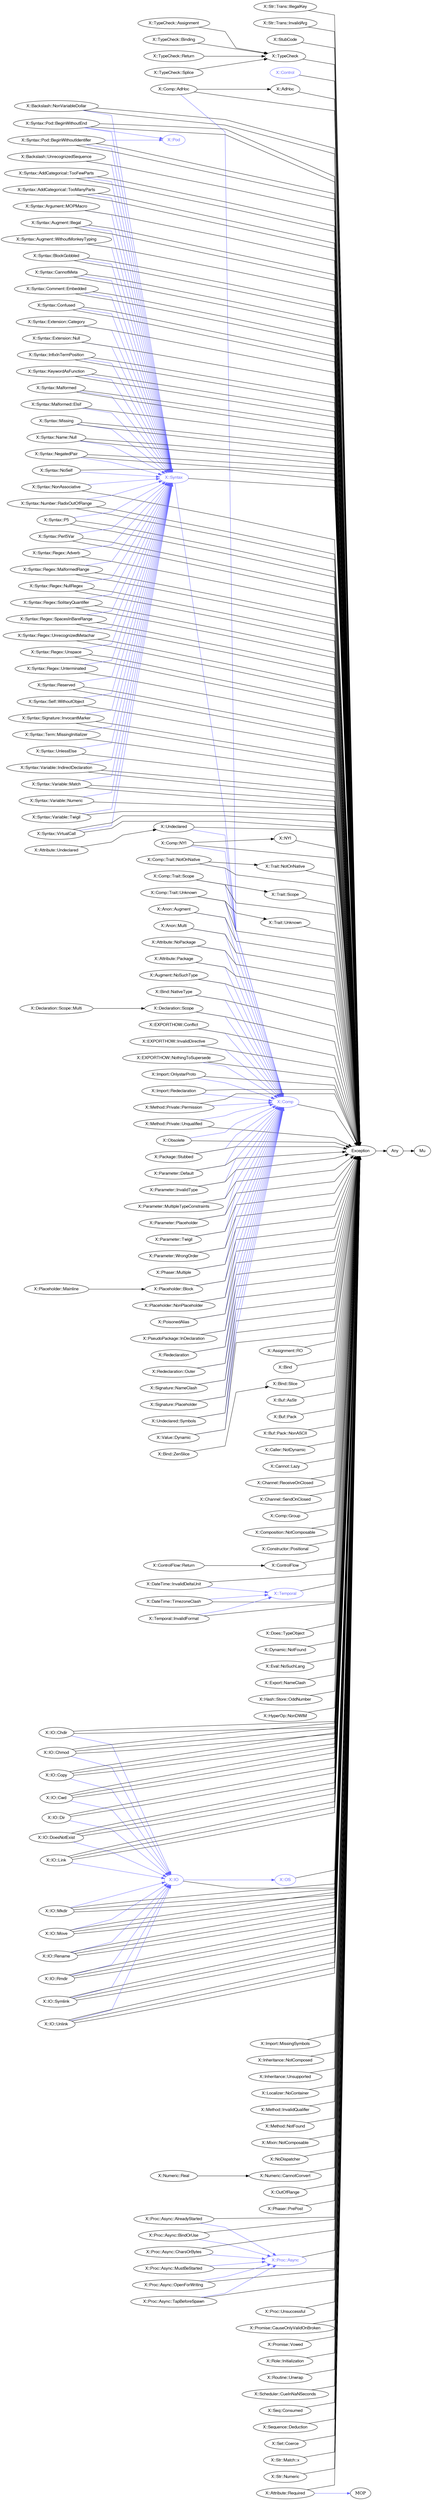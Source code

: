 digraph "perl6-type-graph" {
    rankdir=LR;
    splines=polyline;
    overlap=false; 
    // Types
    "X::Control" [color="#6666FF", fontcolor="#6666FF", href="/type/X::Control", fontname="FreeSans"];
    "X::AdHoc" [color="#000000", fontcolor="#000000", href="/type/X::AdHoc", fontname="FreeSans"];
    "X::Comp" [color="#6666FF", fontcolor="#6666FF", href="/type/X::Comp", fontname="FreeSans"];
    "X::Anon::Augment" [color="#000000", fontcolor="#000000", href="/type/X::Anon::Augment", fontname="FreeSans"];
    "X::Anon::Multi" [color="#000000", fontcolor="#000000", href="/type/X::Anon::Multi", fontname="FreeSans"];
    "X::Assignment::RO" [color="#000000", fontcolor="#000000", href="/type/X::Assignment::RO", fontname="FreeSans"];
    "X::Attribute::NoPackage" [color="#000000", fontcolor="#000000", href="/type/X::Attribute::NoPackage", fontname="FreeSans"];
    "X::Attribute::Package" [color="#000000", fontcolor="#000000", href="/type/X::Attribute::Package", fontname="FreeSans"];
    "X::Attribute::Required" [color="#000000", fontcolor="#000000", href="/type/X::Attribute::Required", fontname="FreeSans"];
    "X::Undeclared" [color="#000000", fontcolor="#000000", href="/type/X::Undeclared", fontname="FreeSans"];
    "X::Attribute::Undeclared" [color="#000000", fontcolor="#000000", href="/type/X::Attribute::Undeclared", fontname="FreeSans"];
    "X::Augment::NoSuchType" [color="#000000", fontcolor="#000000", href="/type/X::Augment::NoSuchType", fontname="FreeSans"];
    "X::Syntax" [color="#6666FF", fontcolor="#6666FF", href="/type/X::Syntax", fontname="FreeSans"];
    "X::Backslash::NonVariableDollar" [color="#000000", fontcolor="#000000", href="/type/X::Backslash::NonVariableDollar", fontname="FreeSans"];
    "X::Backslash::UnrecognizedSequence" [color="#000000", fontcolor="#000000", href="/type/X::Backslash::UnrecognizedSequence", fontname="FreeSans"];
    "X::Bind" [color="#000000", fontcolor="#000000", href="/type/X::Bind", fontname="FreeSans"];
    "X::Bind::NativeType" [color="#000000", fontcolor="#000000", href="/type/X::Bind::NativeType", fontname="FreeSans"];
    "X::Bind::Slice" [color="#000000", fontcolor="#000000", href="/type/X::Bind::Slice", fontname="FreeSans"];
    "X::Bind::ZenSlice" [color="#000000", fontcolor="#000000", href="/type/X::Bind::ZenSlice", fontname="FreeSans"];
    "X::Buf::AsStr" [color="#000000", fontcolor="#000000", href="/type/X::Buf::AsStr", fontname="FreeSans"];
    "X::Buf::Pack" [color="#000000", fontcolor="#000000", href="/type/X::Buf::Pack", fontname="FreeSans"];
    "X::Buf::Pack::NonASCII" [color="#000000", fontcolor="#000000", href="/type/X::Buf::Pack::NonASCII", fontname="FreeSans"];
    "X::Caller::NotDynamic" [color="#000000", fontcolor="#000000", href="/type/X::Caller::NotDynamic", fontname="FreeSans"];
    "X::Cannot::Lazy" [color="#000000", fontcolor="#000000", href="/type/X::Cannot::Lazy", fontname="FreeSans"];
    "X::Channel::ReceiveOnClosed" [color="#000000", fontcolor="#000000", href="/type/X::Channel::ReceiveOnClosed", fontname="FreeSans"];
    "X::Channel::SendOnClosed" [color="#000000", fontcolor="#000000", href="/type/X::Channel::SendOnClosed", fontname="FreeSans"];
    "X::Comp::AdHoc" [color="#000000", fontcolor="#000000", href="/type/X::Comp::AdHoc", fontname="FreeSans"];
    "X::Comp::Group" [color="#000000", fontcolor="#000000", href="/type/X::Comp::Group", fontname="FreeSans"];
    "X::NYI" [color="#000000", fontcolor="#000000", href="/type/X::NYI", fontname="FreeSans"];
    "X::Comp::NYI" [color="#000000", fontcolor="#000000", href="/type/X::Comp::NYI", fontname="FreeSans"];
    "X::Trait::NotOnNative" [color="#000000", fontcolor="#000000", href="/type/X::Trait::NotOnNative", fontname="FreeSans"];
    "X::Comp::Trait::NotOnNative" [color="#000000", fontcolor="#000000", href="/type/X::Comp::Trait::NotOnNative", fontname="FreeSans"];
    "X::Trait::Scope" [color="#000000", fontcolor="#000000", href="/type/X::Trait::Scope", fontname="FreeSans"];
    "X::Comp::Trait::Scope" [color="#000000", fontcolor="#000000", href="/type/X::Comp::Trait::Scope", fontname="FreeSans"];
    "X::Trait::Unknown" [color="#000000", fontcolor="#000000", href="/type/X::Trait::Unknown", fontname="FreeSans"];
    "X::Comp::Trait::Unknown" [color="#000000", fontcolor="#000000", href="/type/X::Comp::Trait::Unknown", fontname="FreeSans"];
    "X::Composition::NotComposable" [color="#000000", fontcolor="#000000", href="/type/X::Composition::NotComposable", fontname="FreeSans"];
    "X::Constructor::Positional" [color="#000000", fontcolor="#000000", href="/type/X::Constructor::Positional", fontname="FreeSans"];
    "X::ControlFlow" [color="#000000", fontcolor="#000000", href="/type/X::ControlFlow", fontname="FreeSans"];
    "X::ControlFlow::Return" [color="#000000", fontcolor="#000000", href="/type/X::ControlFlow::Return", fontname="FreeSans"];
    "X::Temporal" [color="#6666FF", fontcolor="#6666FF", href="/type/X::Temporal", fontname="FreeSans"];
    "X::DateTime::InvalidDeltaUnit" [color="#000000", fontcolor="#000000", href="/type/X::DateTime::InvalidDeltaUnit", fontname="FreeSans"];
    "X::DateTime::TimezoneClash" [color="#000000", fontcolor="#000000", href="/type/X::DateTime::TimezoneClash", fontname="FreeSans"];
    "X::Declaration::Scope" [color="#000000", fontcolor="#000000", href="/type/X::Declaration::Scope", fontname="FreeSans"];
    "X::Declaration::Scope::Multi" [color="#000000", fontcolor="#000000", href="/type/X::Declaration::Scope::Multi", fontname="FreeSans"];
    "X::Does::TypeObject" [color="#000000", fontcolor="#000000", href="/type/X::Does::TypeObject", fontname="FreeSans"];
    "X::Dynamic::NotFound" [color="#000000", fontcolor="#000000", href="/type/X::Dynamic::NotFound", fontname="FreeSans"];
    "X::EXPORTHOW::Conflict" [color="#000000", fontcolor="#000000", href="/type/X::EXPORTHOW::Conflict", fontname="FreeSans"];
    "X::EXPORTHOW::InvalidDirective" [color="#000000", fontcolor="#000000", href="/type/X::EXPORTHOW::InvalidDirective", fontname="FreeSans"];
    "X::EXPORTHOW::NothingToSupersede" [color="#000000", fontcolor="#000000", href="/type/X::EXPORTHOW::NothingToSupersede", fontname="FreeSans"];
    "X::Eval::NoSuchLang" [color="#000000", fontcolor="#000000", href="/type/X::Eval::NoSuchLang", fontname="FreeSans"];
    "X::Export::NameClash" [color="#000000", fontcolor="#000000", href="/type/X::Export::NameClash", fontname="FreeSans"];
    "X::Hash::Store::OddNumber" [color="#000000", fontcolor="#000000", href="/type/X::Hash::Store::OddNumber", fontname="FreeSans"];
    "X::HyperOp::NonDWIM" [color="#000000", fontcolor="#000000", href="/type/X::HyperOp::NonDWIM", fontname="FreeSans"];
    "X::OS" [color="#6666FF", fontcolor="#6666FF", href="/type/X::OS", fontname="FreeSans"];
    "X::IO" [color="#6666FF", fontcolor="#6666FF", href="/type/X::IO", fontname="FreeSans"];
    "X::IO::Chdir" [color="#000000", fontcolor="#000000", href="/type/X::IO::Chdir", fontname="FreeSans"];
    "X::IO::Chmod" [color="#000000", fontcolor="#000000", href="/type/X::IO::Chmod", fontname="FreeSans"];
    "X::IO::Copy" [color="#000000", fontcolor="#000000", href="/type/X::IO::Copy", fontname="FreeSans"];
    "X::IO::Cwd" [color="#000000", fontcolor="#000000", href="/type/X::IO::Cwd", fontname="FreeSans"];
    "X::IO::Dir" [color="#000000", fontcolor="#000000", href="/type/X::IO::Dir", fontname="FreeSans"];
    "X::IO::DoesNotExist" [color="#000000", fontcolor="#000000", href="/type/X::IO::DoesNotExist", fontname="FreeSans"];
    "X::IO::Link" [color="#000000", fontcolor="#000000", href="/type/X::IO::Link", fontname="FreeSans"];
    "X::IO::Mkdir" [color="#000000", fontcolor="#000000", href="/type/X::IO::Mkdir", fontname="FreeSans"];
    "X::IO::Move" [color="#000000", fontcolor="#000000", href="/type/X::IO::Move", fontname="FreeSans"];
    "X::IO::Rename" [color="#000000", fontcolor="#000000", href="/type/X::IO::Rename", fontname="FreeSans"];
    "X::IO::Rmdir" [color="#000000", fontcolor="#000000", href="/type/X::IO::Rmdir", fontname="FreeSans"];
    "X::IO::Symlink" [color="#000000", fontcolor="#000000", href="/type/X::IO::Symlink", fontname="FreeSans"];
    "X::IO::Unlink" [color="#000000", fontcolor="#000000", href="/type/X::IO::Unlink", fontname="FreeSans"];
    "X::Import::MissingSymbols" [color="#000000", fontcolor="#000000", href="/type/X::Import::MissingSymbols", fontname="FreeSans"];
    "X::Import::OnlystarProto" [color="#000000", fontcolor="#000000", href="/type/X::Import::OnlystarProto", fontname="FreeSans"];
    "X::Import::Redeclaration" [color="#000000", fontcolor="#000000", href="/type/X::Import::Redeclaration", fontname="FreeSans"];
    "X::Inheritance::NotComposed" [color="#000000", fontcolor="#000000", href="/type/X::Inheritance::NotComposed", fontname="FreeSans"];
    "X::Inheritance::Unsupported" [color="#000000", fontcolor="#000000", href="/type/X::Inheritance::Unsupported", fontname="FreeSans"];
    "X::Localizer::NoContainer" [color="#000000", fontcolor="#000000", href="/type/X::Localizer::NoContainer", fontname="FreeSans"];
    "X::Method::InvalidQualifier" [color="#000000", fontcolor="#000000", href="/type/X::Method::InvalidQualifier", fontname="FreeSans"];
    "X::Method::NotFound" [color="#000000", fontcolor="#000000", href="/type/X::Method::NotFound", fontname="FreeSans"];
    "X::Method::Private::Permission" [color="#000000", fontcolor="#000000", href="/type/X::Method::Private::Permission", fontname="FreeSans"];
    "X::Method::Private::Unqualified" [color="#000000", fontcolor="#000000", href="/type/X::Method::Private::Unqualified", fontname="FreeSans"];
    "X::Mixin::NotComposable" [color="#000000", fontcolor="#000000", href="/type/X::Mixin::NotComposable", fontname="FreeSans"];
    "X::NoDispatcher" [color="#000000", fontcolor="#000000", href="/type/X::NoDispatcher", fontname="FreeSans"];
    "X::Numeric::CannotConvert" [color="#000000", fontcolor="#000000", href="/type/X::Numeric::CannotConvert", fontname="FreeSans"];
    "X::Numeric::Real" [color="#000000", fontcolor="#000000", href="/type/X::Numeric::Real", fontname="FreeSans"];
    "X::Obsolete" [color="#000000", fontcolor="#000000", href="/type/X::Obsolete", fontname="FreeSans"];
    "X::OutOfRange" [color="#000000", fontcolor="#000000", href="/type/X::OutOfRange", fontname="FreeSans"];
    "X::Package::Stubbed" [color="#000000", fontcolor="#000000", href="/type/X::Package::Stubbed", fontname="FreeSans"];
    "X::Parameter::Default" [color="#000000", fontcolor="#000000", href="/type/X::Parameter::Default", fontname="FreeSans"];
    "X::Parameter::InvalidType" [color="#000000", fontcolor="#000000", href="/type/X::Parameter::InvalidType", fontname="FreeSans"];
    "X::Parameter::MultipleTypeConstraints" [color="#000000", fontcolor="#000000", href="/type/X::Parameter::MultipleTypeConstraints", fontname="FreeSans"];
    "X::Parameter::Placeholder" [color="#000000", fontcolor="#000000", href="/type/X::Parameter::Placeholder", fontname="FreeSans"];
    "X::Parameter::Twigil" [color="#000000", fontcolor="#000000", href="/type/X::Parameter::Twigil", fontname="FreeSans"];
    "X::Parameter::WrongOrder" [color="#000000", fontcolor="#000000", href="/type/X::Parameter::WrongOrder", fontname="FreeSans"];
    "X::Phaser::Multiple" [color="#000000", fontcolor="#000000", href="/type/X::Phaser::Multiple", fontname="FreeSans"];
    "X::Phaser::PrePost" [color="#000000", fontcolor="#000000", href="/type/X::Phaser::PrePost", fontname="FreeSans"];
    "X::Placeholder::Block" [color="#000000", fontcolor="#000000", href="/type/X::Placeholder::Block", fontname="FreeSans"];
    "X::Placeholder::Mainline" [color="#000000", fontcolor="#000000", href="/type/X::Placeholder::Mainline", fontname="FreeSans"];
    "X::Placeholder::NonPlaceholder" [color="#000000", fontcolor="#000000", href="/type/X::Placeholder::NonPlaceholder", fontname="FreeSans"];
    "X::Pod" [color="#6666FF", fontcolor="#6666FF", href="/type/X::Pod", fontname="FreeSans"];
    "X::PoisonedAlias" [color="#000000", fontcolor="#000000", href="/type/X::PoisonedAlias", fontname="FreeSans"];
    "X::Proc::Async" [color="#6666FF", fontcolor="#6666FF", href="/type/X::Proc::Async", fontname="FreeSans"];
    "X::Proc::Async::AlreadyStarted" [color="#000000", fontcolor="#000000", href="/type/X::Proc::Async::AlreadyStarted", fontname="FreeSans"];
    "X::Proc::Async::BindOrUse" [color="#000000", fontcolor="#000000", href="/type/X::Proc::Async::BindOrUse", fontname="FreeSans"];
    "X::Proc::Async::CharsOrBytes" [color="#000000", fontcolor="#000000", href="/type/X::Proc::Async::CharsOrBytes", fontname="FreeSans"];
    "X::Proc::Async::MustBeStarted" [color="#000000", fontcolor="#000000", href="/type/X::Proc::Async::MustBeStarted", fontname="FreeSans"];
    "X::Proc::Async::OpenForWriting" [color="#000000", fontcolor="#000000", href="/type/X::Proc::Async::OpenForWriting", fontname="FreeSans"];
    "X::Proc::Async::TapBeforeSpawn" [color="#000000", fontcolor="#000000", href="/type/X::Proc::Async::TapBeforeSpawn", fontname="FreeSans"];
    "X::Proc::Unsuccessful" [color="#000000", fontcolor="#000000", href="/type/X::Proc::Unsuccessful", fontname="FreeSans"];
    "X::Promise::CauseOnlyValidOnBroken" [color="#000000", fontcolor="#000000", href="/type/X::Promise::CauseOnlyValidOnBroken", fontname="FreeSans"];
    "X::Promise::Vowed" [color="#000000", fontcolor="#000000", href="/type/X::Promise::Vowed", fontname="FreeSans"];
    "X::PseudoPackage::InDeclaration" [color="#000000", fontcolor="#000000", href="/type/X::PseudoPackage::InDeclaration", fontname="FreeSans"];
    "X::Redeclaration" [color="#000000", fontcolor="#000000", href="/type/X::Redeclaration", fontname="FreeSans"];
    "X::Redeclaration::Outer" [color="#000000", fontcolor="#000000", href="/type/X::Redeclaration::Outer", fontname="FreeSans"];
    "X::Role::Initialization" [color="#000000", fontcolor="#000000", href="/type/X::Role::Initialization", fontname="FreeSans"];
    "X::Routine::Unwrap" [color="#000000", fontcolor="#000000", href="/type/X::Routine::Unwrap", fontname="FreeSans"];
    "X::Scheduler::CueInNaNSeconds" [color="#000000", fontcolor="#000000", href="/type/X::Scheduler::CueInNaNSeconds", fontname="FreeSans"];
    "X::Seq::Consumed" [color="#000000", fontcolor="#000000", href="/type/X::Seq::Consumed", fontname="FreeSans"];
    "X::Sequence::Deduction" [color="#000000", fontcolor="#000000", href="/type/X::Sequence::Deduction", fontname="FreeSans"];
    "X::Set::Coerce" [color="#000000", fontcolor="#000000", href="/type/X::Set::Coerce", fontname="FreeSans"];
    "X::Signature::NameClash" [color="#000000", fontcolor="#000000", href="/type/X::Signature::NameClash", fontname="FreeSans"];
    "X::Signature::Placeholder" [color="#000000", fontcolor="#000000", href="/type/X::Signature::Placeholder", fontname="FreeSans"];
    "X::Str::Match::x" [color="#000000", fontcolor="#000000", href="/type/X::Str::Match::x", fontname="FreeSans"];
    "X::Str::Numeric" [color="#000000", fontcolor="#000000", href="/type/X::Str::Numeric", fontname="FreeSans"];
    "X::Str::Trans::IllegalKey" [color="#000000", fontcolor="#000000", href="/type/X::Str::Trans::IllegalKey", fontname="FreeSans"];
    "X::Str::Trans::InvalidArg" [color="#000000", fontcolor="#000000", href="/type/X::Str::Trans::InvalidArg", fontname="FreeSans"];
    "X::StubCode" [color="#000000", fontcolor="#000000", href="/type/X::StubCode", fontname="FreeSans"];
    "X::Syntax::AddCategorical::TooFewParts" [color="#000000", fontcolor="#000000", href="/type/X::Syntax::AddCategorical::TooFewParts", fontname="FreeSans"];
    "X::Syntax::AddCategorical::TooManyParts" [color="#000000", fontcolor="#000000", href="/type/X::Syntax::AddCategorical::TooManyParts", fontname="FreeSans"];
    "X::Syntax::Argument::MOPMacro" [color="#000000", fontcolor="#000000", href="/type/X::Syntax::Argument::MOPMacro", fontname="FreeSans"];
    "X::Syntax::Augment::Illegal" [color="#000000", fontcolor="#000000", href="/type/X::Syntax::Augment::Illegal", fontname="FreeSans"];
    "X::Syntax::Augment::WithoutMonkeyTyping" [color="#000000", fontcolor="#000000", href="/type/X::Syntax::Augment::WithoutMonkeyTyping", fontname="FreeSans"];
    "X::Syntax::BlockGobbled" [color="#000000", fontcolor="#000000", href="/type/X::Syntax::BlockGobbled", fontname="FreeSans"];
    "X::Syntax::CannotMeta" [color="#000000", fontcolor="#000000", href="/type/X::Syntax::CannotMeta", fontname="FreeSans"];
    "X::Syntax::Comment::Embedded" [color="#000000", fontcolor="#000000", href="/type/X::Syntax::Comment::Embedded", fontname="FreeSans"];
    "X::Syntax::Confused" [color="#000000", fontcolor="#000000", href="/type/X::Syntax::Confused", fontname="FreeSans"];
    "X::Syntax::Extension::Category" [color="#000000", fontcolor="#000000", href="/type/X::Syntax::Extension::Category", fontname="FreeSans"];
    "X::Syntax::Extension::Null" [color="#000000", fontcolor="#000000", href="/type/X::Syntax::Extension::Null", fontname="FreeSans"];
    "X::Syntax::InfixInTermPosition" [color="#000000", fontcolor="#000000", href="/type/X::Syntax::InfixInTermPosition", fontname="FreeSans"];
    "X::Syntax::KeywordAsFunction" [color="#000000", fontcolor="#000000", href="/type/X::Syntax::KeywordAsFunction", fontname="FreeSans"];
    "X::Syntax::Malformed" [color="#000000", fontcolor="#000000", href="/type/X::Syntax::Malformed", fontname="FreeSans"];
    "X::Syntax::Malformed::Elsif" [color="#000000", fontcolor="#000000", href="/type/X::Syntax::Malformed::Elsif", fontname="FreeSans"];
    "X::Syntax::Missing" [color="#000000", fontcolor="#000000", href="/type/X::Syntax::Missing", fontname="FreeSans"];
    "X::Syntax::Name::Null" [color="#000000", fontcolor="#000000", href="/type/X::Syntax::Name::Null", fontname="FreeSans"];
    "X::Syntax::NegatedPair" [color="#000000", fontcolor="#000000", href="/type/X::Syntax::NegatedPair", fontname="FreeSans"];
    "X::Syntax::NoSelf" [color="#000000", fontcolor="#000000", href="/type/X::Syntax::NoSelf", fontname="FreeSans"];
    "X::Syntax::NonAssociative" [color="#000000", fontcolor="#000000", href="/type/X::Syntax::NonAssociative", fontname="FreeSans"];
    "X::Syntax::Number::RadixOutOfRange" [color="#000000", fontcolor="#000000", href="/type/X::Syntax::Number::RadixOutOfRange", fontname="FreeSans"];
    "X::Syntax::P5" [color="#000000", fontcolor="#000000", href="/type/X::Syntax::P5", fontname="FreeSans"];
    "X::Syntax::Perl5Var" [color="#000000", fontcolor="#000000", href="/type/X::Syntax::Perl5Var", fontname="FreeSans"];
    "X::Syntax::Pod::BeginWithoutEnd" [color="#000000", fontcolor="#000000", href="/type/X::Syntax::Pod::BeginWithoutEnd", fontname="FreeSans"];
    "X::Syntax::Pod::BeginWithoutIdentifier" [color="#000000", fontcolor="#000000", href="/type/X::Syntax::Pod::BeginWithoutIdentifier", fontname="FreeSans"];
    "X::Syntax::Regex::Adverb" [color="#000000", fontcolor="#000000", href="/type/X::Syntax::Regex::Adverb", fontname="FreeSans"];
    "X::Syntax::Regex::MalformedRange" [color="#000000", fontcolor="#000000", href="/type/X::Syntax::Regex::MalformedRange", fontname="FreeSans"];
    "X::Syntax::Regex::NullRegex" [color="#000000", fontcolor="#000000", href="/type/X::Syntax::Regex::NullRegex", fontname="FreeSans"];
    "X::Syntax::Regex::SolitaryQuantifier" [color="#000000", fontcolor="#000000", href="/type/X::Syntax::Regex::SolitaryQuantifier", fontname="FreeSans"];
    "X::Syntax::Regex::SpacesInBareRange" [color="#000000", fontcolor="#000000", href="/type/X::Syntax::Regex::SpacesInBareRange", fontname="FreeSans"];
    "X::Syntax::Regex::UnrecognizedMetachar" [color="#000000", fontcolor="#000000", href="/type/X::Syntax::Regex::UnrecognizedMetachar", fontname="FreeSans"];
    "X::Syntax::Regex::Unspace" [color="#000000", fontcolor="#000000", href="/type/X::Syntax::Regex::Unspace", fontname="FreeSans"];
    "X::Syntax::Regex::Unterminated" [color="#000000", fontcolor="#000000", href="/type/X::Syntax::Regex::Unterminated", fontname="FreeSans"];
    "X::Syntax::Reserved" [color="#000000", fontcolor="#000000", href="/type/X::Syntax::Reserved", fontname="FreeSans"];
    "X::Syntax::Self::WithoutObject" [color="#000000", fontcolor="#000000", href="/type/X::Syntax::Self::WithoutObject", fontname="FreeSans"];
    "X::Syntax::Signature::InvocantMarker" [color="#000000", fontcolor="#000000", href="/type/X::Syntax::Signature::InvocantMarker", fontname="FreeSans"];
    "X::Syntax::Term::MissingInitializer" [color="#000000", fontcolor="#000000", href="/type/X::Syntax::Term::MissingInitializer", fontname="FreeSans"];
    "X::Syntax::UnlessElse" [color="#000000", fontcolor="#000000", href="/type/X::Syntax::UnlessElse", fontname="FreeSans"];
    "X::Syntax::Variable::IndirectDeclaration" [color="#000000", fontcolor="#000000", href="/type/X::Syntax::Variable::IndirectDeclaration", fontname="FreeSans"];
    "X::Syntax::Variable::Match" [color="#000000", fontcolor="#000000", href="/type/X::Syntax::Variable::Match", fontname="FreeSans"];
    "X::Syntax::Variable::Numeric" [color="#000000", fontcolor="#000000", href="/type/X::Syntax::Variable::Numeric", fontname="FreeSans"];
    "X::Syntax::Variable::Twigil" [color="#000000", fontcolor="#000000", href="/type/X::Syntax::Variable::Twigil", fontname="FreeSans"];
    "X::Syntax::VirtualCall" [color="#000000", fontcolor="#000000", href="/type/X::Syntax::VirtualCall", fontname="FreeSans"];
    "X::Temporal::InvalidFormat" [color="#000000", fontcolor="#000000", href="/type/X::Temporal::InvalidFormat", fontname="FreeSans"];
    "X::TypeCheck" [color="#000000", fontcolor="#000000", href="/type/X::TypeCheck", fontname="FreeSans"];
    "X::TypeCheck::Assignment" [color="#000000", fontcolor="#000000", href="/type/X::TypeCheck::Assignment", fontname="FreeSans"];
    "X::TypeCheck::Binding" [color="#000000", fontcolor="#000000", href="/type/X::TypeCheck::Binding", fontname="FreeSans"];
    "X::TypeCheck::Return" [color="#000000", fontcolor="#000000", href="/type/X::TypeCheck::Return", fontname="FreeSans"];
    "X::TypeCheck::Splice" [color="#000000", fontcolor="#000000", href="/type/X::TypeCheck::Splice", fontname="FreeSans"];
    "X::Undeclared::Symbols" [color="#000000", fontcolor="#000000", href="/type/X::Undeclared::Symbols", fontname="FreeSans"];
    "X::Value::Dynamic" [color="#000000", fontcolor="#000000", href="/type/X::Value::Dynamic", fontname="FreeSans"];
    "Exception" [color="#000000", fontcolor="#000000", href="/type/Exception", fontname="FreeSans"];
    "Any" [color="#000000", fontcolor="#000000", href="/type/Any", fontname="FreeSans"];
    "Mu" [color="#000000", fontcolor="#000000", href="/type/Mu", fontname="FreeSans"];

    // Superclasses
    "X::Control" -> "Exception" [color="#000000"];
    "X::AdHoc" -> "Exception" [color="#000000"];
    "X::Comp" -> "Exception" [color="#000000"];
    "X::Anon::Augment" -> "Exception" [color="#000000"];
    "X::Anon::Multi" -> "Exception" [color="#000000"];
    "X::Assignment::RO" -> "Exception" [color="#000000"];
    "X::Attribute::NoPackage" -> "Exception" [color="#000000"];
    "X::Attribute::Package" -> "Exception" [color="#000000"];
    "X::Attribute::Required" -> "Exception" [color="#000000"];
    "X::Undeclared" -> "Exception" [color="#000000"];
    "X::Attribute::Undeclared" -> "X::Undeclared" [color="#000000"];
    "X::Augment::NoSuchType" -> "Exception" [color="#000000"];
    "X::Syntax" -> "Exception" [color="#000000"];
    "X::Backslash::NonVariableDollar" -> "Exception" [color="#000000"];
    "X::Backslash::NonVariableDollar" -> "Exception" [color="#000000"];
    "X::Backslash::UnrecognizedSequence" -> "Exception" [color="#000000"];
    "X::Bind" -> "Exception" [color="#000000"];
    "X::Bind::NativeType" -> "Exception" [color="#000000"];
    "X::Bind::Slice" -> "Exception" [color="#000000"];
    "X::Bind::ZenSlice" -> "X::Bind::Slice" [color="#000000"];
    "X::Buf::AsStr" -> "Exception" [color="#000000"];
    "X::Buf::Pack" -> "Exception" [color="#000000"];
    "X::Buf::Pack::NonASCII" -> "Exception" [color="#000000"];
    "X::Caller::NotDynamic" -> "Exception" [color="#000000"];
    "X::Cannot::Lazy" -> "Exception" [color="#000000"];
    "X::Channel::ReceiveOnClosed" -> "Exception" [color="#000000"];
    "X::Channel::SendOnClosed" -> "Exception" [color="#000000"];
    "X::Comp::AdHoc" -> "X::AdHoc" [color="#000000"];
    "X::Comp::AdHoc" -> "Exception" [color="#000000"];
    "X::Comp::Group" -> "Exception" [color="#000000"];
    "X::NYI" -> "Exception" [color="#000000"];
    "X::Comp::NYI" -> "X::NYI" [color="#000000"];
    "X::Comp::NYI" -> "Exception" [color="#000000"];
    "X::Trait::NotOnNative" -> "Exception" [color="#000000"];
    "X::Comp::Trait::NotOnNative" -> "X::Trait::NotOnNative" [color="#000000"];
    "X::Comp::Trait::NotOnNative" -> "Exception" [color="#000000"];
    "X::Trait::Scope" -> "Exception" [color="#000000"];
    "X::Comp::Trait::Scope" -> "X::Trait::Scope" [color="#000000"];
    "X::Comp::Trait::Scope" -> "Exception" [color="#000000"];
    "X::Trait::Unknown" -> "Exception" [color="#000000"];
    "X::Comp::Trait::Unknown" -> "X::Trait::Unknown" [color="#000000"];
    "X::Comp::Trait::Unknown" -> "Exception" [color="#000000"];
    "X::Composition::NotComposable" -> "Exception" [color="#000000"];
    "X::Constructor::Positional" -> "Exception" [color="#000000"];
    "X::ControlFlow" -> "Exception" [color="#000000"];
    "X::ControlFlow::Return" -> "X::ControlFlow" [color="#000000"];
    "X::Temporal" -> "Exception" [color="#000000"];
    "X::DateTime::InvalidDeltaUnit" -> "Exception" [color="#000000"];
    "X::DateTime::TimezoneClash" -> "Exception" [color="#000000"];
    "X::Declaration::Scope" -> "Exception" [color="#000000"];
    "X::Declaration::Scope::Multi" -> "X::Declaration::Scope" [color="#000000"];
    "X::Does::TypeObject" -> "Exception" [color="#000000"];
    "X::Dynamic::NotFound" -> "Exception" [color="#000000"];
    "X::EXPORTHOW::Conflict" -> "Exception" [color="#000000"];
    "X::EXPORTHOW::InvalidDirective" -> "Exception" [color="#000000"];
    "X::EXPORTHOW::NothingToSupersede" -> "Exception" [color="#000000"];
    "X::Eval::NoSuchLang" -> "Exception" [color="#000000"];
    "X::Export::NameClash" -> "Exception" [color="#000000"];
    "X::Hash::Store::OddNumber" -> "Exception" [color="#000000"];
    "X::HyperOp::NonDWIM" -> "Exception" [color="#000000"];
    "X::OS" -> "Exception" [color="#000000"];
    "X::IO" -> "Exception" [color="#000000"];
    "X::IO::Chdir" -> "Exception" [color="#000000"];
    "X::IO::Chdir" -> "Exception" [color="#000000"];
    "X::IO::Chmod" -> "Exception" [color="#000000"];
    "X::IO::Chmod" -> "Exception" [color="#000000"];
    "X::IO::Chmod" -> "Exception" [color="#000000"];
    "X::IO::Copy" -> "Exception" [color="#000000"];
    "X::IO::Copy" -> "Exception" [color="#000000"];
    "X::IO::Copy" -> "Exception" [color="#000000"];
    "X::IO::Cwd" -> "Exception" [color="#000000"];
    "X::IO::Cwd" -> "Exception" [color="#000000"];
    "X::IO::Cwd" -> "Exception" [color="#000000"];
    "X::IO::Dir" -> "Exception" [color="#000000"];
    "X::IO::Dir" -> "Exception" [color="#000000"];
    "X::IO::DoesNotExist" -> "Exception" [color="#000000"];
    "X::IO::DoesNotExist" -> "Exception" [color="#000000"];
    "X::IO::DoesNotExist" -> "Exception" [color="#000000"];
    "X::IO::Link" -> "Exception" [color="#000000"];
    "X::IO::Link" -> "Exception" [color="#000000"];
    "X::IO::Link" -> "Exception" [color="#000000"];
    "X::IO::Mkdir" -> "Exception" [color="#000000"];
    "X::IO::Mkdir" -> "Exception" [color="#000000"];
    "X::IO::Mkdir" -> "Exception" [color="#000000"];
    "X::IO::Move" -> "Exception" [color="#000000"];
    "X::IO::Move" -> "Exception" [color="#000000"];
    "X::IO::Move" -> "Exception" [color="#000000"];
    "X::IO::Rename" -> "Exception" [color="#000000"];
    "X::IO::Rename" -> "Exception" [color="#000000"];
    "X::IO::Rename" -> "Exception" [color="#000000"];
    "X::IO::Rmdir" -> "Exception" [color="#000000"];
    "X::IO::Rmdir" -> "Exception" [color="#000000"];
    "X::IO::Rmdir" -> "Exception" [color="#000000"];
    "X::IO::Symlink" -> "Exception" [color="#000000"];
    "X::IO::Symlink" -> "Exception" [color="#000000"];
    "X::IO::Symlink" -> "Exception" [color="#000000"];
    "X::IO::Unlink" -> "Exception" [color="#000000"];
    "X::IO::Unlink" -> "Exception" [color="#000000"];
    "X::IO::Unlink" -> "Exception" [color="#000000"];
    "X::Import::MissingSymbols" -> "Exception" [color="#000000"];
    "X::Import::OnlystarProto" -> "Exception" [color="#000000"];
    "X::Import::Redeclaration" -> "Exception" [color="#000000"];
    "X::Inheritance::NotComposed" -> "Exception" [color="#000000"];
    "X::Inheritance::Unsupported" -> "Exception" [color="#000000"];
    "X::Localizer::NoContainer" -> "Exception" [color="#000000"];
    "X::Method::InvalidQualifier" -> "Exception" [color="#000000"];
    "X::Method::NotFound" -> "Exception" [color="#000000"];
    "X::Method::Private::Permission" -> "Exception" [color="#000000"];
    "X::Method::Private::Unqualified" -> "Exception" [color="#000000"];
    "X::Mixin::NotComposable" -> "Exception" [color="#000000"];
    "X::NoDispatcher" -> "Exception" [color="#000000"];
    "X::Numeric::CannotConvert" -> "Exception" [color="#000000"];
    "X::Numeric::Real" -> "X::Numeric::CannotConvert" [color="#000000"];
    "X::Obsolete" -> "Exception" [color="#000000"];
    "X::OutOfRange" -> "Exception" [color="#000000"];
    "X::Package::Stubbed" -> "Exception" [color="#000000"];
    "X::Parameter::Default" -> "Exception" [color="#000000"];
    "X::Parameter::InvalidType" -> "Exception" [color="#000000"];
    "X::Parameter::MultipleTypeConstraints" -> "Exception" [color="#000000"];
    "X::Parameter::Placeholder" -> "Exception" [color="#000000"];
    "X::Parameter::Twigil" -> "Exception" [color="#000000"];
    "X::Parameter::WrongOrder" -> "Exception" [color="#000000"];
    "X::Phaser::Multiple" -> "Exception" [color="#000000"];
    "X::Phaser::PrePost" -> "Exception" [color="#000000"];
    "X::Placeholder::Block" -> "Exception" [color="#000000"];
    "X::Placeholder::Mainline" -> "X::Placeholder::Block" [color="#000000"];
    "X::Placeholder::NonPlaceholder" -> "Exception" [color="#000000"];
    "X::PoisonedAlias" -> "Exception" [color="#000000"];
    "X::Proc::Async" -> "Exception" [color="#000000"];
    "X::Proc::Async::AlreadyStarted" -> "Exception" [color="#000000"];
    "X::Proc::Async::BindOrUse" -> "Exception" [color="#000000"];
    "X::Proc::Async::CharsOrBytes" -> "Exception" [color="#000000"];
    "X::Proc::Async::MustBeStarted" -> "Exception" [color="#000000"];
    "X::Proc::Async::OpenForWriting" -> "Exception" [color="#000000"];
    "X::Proc::Async::TapBeforeSpawn" -> "Exception" [color="#000000"];
    "X::Proc::Unsuccessful" -> "Exception" [color="#000000"];
    "X::Promise::CauseOnlyValidOnBroken" -> "Exception" [color="#000000"];
    "X::Promise::Vowed" -> "Exception" [color="#000000"];
    "X::PseudoPackage::InDeclaration" -> "Exception" [color="#000000"];
    "X::Redeclaration" -> "Exception" [color="#000000"];
    "X::Redeclaration::Outer" -> "Exception" [color="#000000"];
    "X::Role::Initialization" -> "Exception" [color="#000000"];
    "X::Routine::Unwrap" -> "Exception" [color="#000000"];
    "X::Scheduler::CueInNaNSeconds" -> "Exception" [color="#000000"];
    "X::Seq::Consumed" -> "Exception" [color="#000000"];
    "X::Sequence::Deduction" -> "Exception" [color="#000000"];
    "X::Set::Coerce" -> "Exception" [color="#000000"];
    "X::Signature::NameClash" -> "Exception" [color="#000000"];
    "X::Signature::Placeholder" -> "Exception" [color="#000000"];
    "X::Str::Match::x" -> "Exception" [color="#000000"];
    "X::Str::Numeric" -> "Exception" [color="#000000"];
    "X::Str::Trans::IllegalKey" -> "Exception" [color="#000000"];
    "X::Str::Trans::InvalidArg" -> "Exception" [color="#000000"];
    "X::StubCode" -> "Exception" [color="#000000"];
    "X::Syntax::AddCategorical::TooFewParts" -> "Exception" [color="#000000"];
    "X::Syntax::AddCategorical::TooFewParts" -> "Exception" [color="#000000"];
    "X::Syntax::AddCategorical::TooManyParts" -> "Exception" [color="#000000"];
    "X::Syntax::AddCategorical::TooManyParts" -> "Exception" [color="#000000"];
    "X::Syntax::Argument::MOPMacro" -> "Exception" [color="#000000"];
    "X::Syntax::Augment::Illegal" -> "Exception" [color="#000000"];
    "X::Syntax::Augment::Illegal" -> "Exception" [color="#000000"];
    "X::Syntax::Augment::WithoutMonkeyTyping" -> "Exception" [color="#000000"];
    "X::Syntax::BlockGobbled" -> "Exception" [color="#000000"];
    "X::Syntax::BlockGobbled" -> "Exception" [color="#000000"];
    "X::Syntax::CannotMeta" -> "Exception" [color="#000000"];
    "X::Syntax::CannotMeta" -> "Exception" [color="#000000"];
    "X::Syntax::Comment::Embedded" -> "Exception" [color="#000000"];
    "X::Syntax::Comment::Embedded" -> "Exception" [color="#000000"];
    "X::Syntax::Confused" -> "Exception" [color="#000000"];
    "X::Syntax::Confused" -> "Exception" [color="#000000"];
    "X::Syntax::Extension::Category" -> "Exception" [color="#000000"];
    "X::Syntax::Extension::Null" -> "Exception" [color="#000000"];
    "X::Syntax::InfixInTermPosition" -> "Exception" [color="#000000"];
    "X::Syntax::InfixInTermPosition" -> "Exception" [color="#000000"];
    "X::Syntax::KeywordAsFunction" -> "Exception" [color="#000000"];
    "X::Syntax::KeywordAsFunction" -> "Exception" [color="#000000"];
    "X::Syntax::Malformed" -> "Exception" [color="#000000"];
    "X::Syntax::Malformed" -> "Exception" [color="#000000"];
    "X::Syntax::Malformed::Elsif" -> "Exception" [color="#000000"];
    "X::Syntax::Missing" -> "Exception" [color="#000000"];
    "X::Syntax::Missing" -> "Exception" [color="#000000"];
    "X::Syntax::Name::Null" -> "Exception" [color="#000000"];
    "X::Syntax::Name::Null" -> "Exception" [color="#000000"];
    "X::Syntax::NegatedPair" -> "Exception" [color="#000000"];
    "X::Syntax::NegatedPair" -> "Exception" [color="#000000"];
    "X::Syntax::NoSelf" -> "Exception" [color="#000000"];
    "X::Syntax::NonAssociative" -> "Exception" [color="#000000"];
    "X::Syntax::Number::RadixOutOfRange" -> "Exception" [color="#000000"];
    "X::Syntax::Number::RadixOutOfRange" -> "Exception" [color="#000000"];
    "X::Syntax::P5" -> "Exception" [color="#000000"];
    "X::Syntax::P5" -> "Exception" [color="#000000"];
    "X::Syntax::Perl5Var" -> "Exception" [color="#000000"];
    "X::Syntax::Perl5Var" -> "Exception" [color="#000000"];
    "X::Syntax::Pod::BeginWithoutEnd" -> "Exception" [color="#000000"];
    "X::Syntax::Pod::BeginWithoutEnd" -> "Exception" [color="#000000"];
    "X::Syntax::Pod::BeginWithoutIdentifier" -> "Exception" [color="#000000"];
    "X::Syntax::Pod::BeginWithoutIdentifier" -> "Exception" [color="#000000"];
    "X::Syntax::Regex::Adverb" -> "Exception" [color="#000000"];
    "X::Syntax::Regex::MalformedRange" -> "Exception" [color="#000000"];
    "X::Syntax::Regex::MalformedRange" -> "Exception" [color="#000000"];
    "X::Syntax::Regex::NullRegex" -> "Exception" [color="#000000"];
    "X::Syntax::Regex::NullRegex" -> "Exception" [color="#000000"];
    "X::Syntax::Regex::SolitaryQuantifier" -> "Exception" [color="#000000"];
    "X::Syntax::Regex::SolitaryQuantifier" -> "Exception" [color="#000000"];
    "X::Syntax::Regex::SpacesInBareRange" -> "Exception" [color="#000000"];
    "X::Syntax::Regex::SpacesInBareRange" -> "Exception" [color="#000000"];
    "X::Syntax::Regex::UnrecognizedMetachar" -> "Exception" [color="#000000"];
    "X::Syntax::Regex::UnrecognizedMetachar" -> "Exception" [color="#000000"];
    "X::Syntax::Regex::Unspace" -> "Exception" [color="#000000"];
    "X::Syntax::Regex::Unspace" -> "Exception" [color="#000000"];
    "X::Syntax::Regex::Unterminated" -> "Exception" [color="#000000"];
    "X::Syntax::Reserved" -> "Exception" [color="#000000"];
    "X::Syntax::Reserved" -> "Exception" [color="#000000"];
    "X::Syntax::Self::WithoutObject" -> "Exception" [color="#000000"];
    "X::Syntax::Signature::InvocantMarker" -> "Exception" [color="#000000"];
    "X::Syntax::Signature::InvocantMarker" -> "Exception" [color="#000000"];
    "X::Syntax::Term::MissingInitializer" -> "Exception" [color="#000000"];
    "X::Syntax::UnlessElse" -> "Exception" [color="#000000"];
    "X::Syntax::Variable::IndirectDeclaration" -> "Exception" [color="#000000"];
    "X::Syntax::Variable::IndirectDeclaration" -> "Exception" [color="#000000"];
    "X::Syntax::Variable::Match" -> "Exception" [color="#000000"];
    "X::Syntax::Variable::Match" -> "Exception" [color="#000000"];
    "X::Syntax::Variable::Numeric" -> "Exception" [color="#000000"];
    "X::Syntax::Variable::Twigil" -> "Exception" [color="#000000"];
    "X::Syntax::VirtualCall" -> "Exception" [color="#000000"];
    "X::Syntax::VirtualCall" -> "Exception" [color="#000000"];
    "X::Temporal::InvalidFormat" -> "Exception" [color="#000000"];
    "X::TypeCheck" -> "Exception" [color="#000000"];
    "X::TypeCheck::Assignment" -> "X::TypeCheck" [color="#000000"];
    "X::TypeCheck::Binding" -> "X::TypeCheck" [color="#000000"];
    "X::TypeCheck::Return" -> "X::TypeCheck" [color="#000000"];
    "X::TypeCheck::Splice" -> "X::TypeCheck" [color="#000000"];
    "X::Undeclared::Symbols" -> "Exception" [color="#000000"];
    "X::Value::Dynamic" -> "Exception" [color="#000000"];
    "Exception" -> "Any" [color="#000000"];
    "Any" -> "Mu" [color="#000000"];

    // Roles
    "X::Anon::Augment" -> "X::Comp" [color="#6666FF"];
    "X::Anon::Multi" -> "X::Comp" [color="#6666FF"];
    "X::Attribute::NoPackage" -> "X::Comp" [color="#6666FF"];
    "X::Attribute::Package" -> "X::Comp" [color="#6666FF"];
    "X::Attribute::Required" -> "MOP" [color="#6666FF"];
    "X::Undeclared" -> "X::Comp" [color="#6666FF"];
    "X::Augment::NoSuchType" -> "X::Comp" [color="#6666FF"];
    "X::Syntax" -> "X::Comp" [color="#6666FF"];
    "X::Backslash::NonVariableDollar" -> "X::Syntax" [color="#6666FF"];
    "X::Backslash::UnrecognizedSequence" -> "X::Syntax" [color="#6666FF"];
    "X::Bind::NativeType" -> "X::Comp" [color="#6666FF"];
    "X::Comp::AdHoc" -> "X::Comp" [color="#6666FF"];
    "X::Comp::NYI" -> "X::Comp" [color="#6666FF"];
    "X::Comp::Trait::NotOnNative" -> "X::Comp" [color="#6666FF"];
    "X::Comp::Trait::Scope" -> "X::Comp" [color="#6666FF"];
    "X::Comp::Trait::Unknown" -> "X::Comp" [color="#6666FF"];
    "X::DateTime::InvalidDeltaUnit" -> "X::Temporal" [color="#6666FF"];
    "X::DateTime::TimezoneClash" -> "X::Temporal" [color="#6666FF"];
    "X::Declaration::Scope" -> "X::Comp" [color="#6666FF"];
    "X::EXPORTHOW::Conflict" -> "X::Comp" [color="#6666FF"];
    "X::EXPORTHOW::InvalidDirective" -> "X::Comp" [color="#6666FF"];
    "X::EXPORTHOW::NothingToSupersede" -> "X::Comp" [color="#6666FF"];
    "X::IO" -> "X::OS" [color="#6666FF"];
    "X::IO::Chdir" -> "X::IO" [color="#6666FF"];
    "X::IO::Chmod" -> "X::IO" [color="#6666FF"];
    "X::IO::Copy" -> "X::IO" [color="#6666FF"];
    "X::IO::Cwd" -> "X::IO" [color="#6666FF"];
    "X::IO::Dir" -> "X::IO" [color="#6666FF"];
    "X::IO::DoesNotExist" -> "X::IO" [color="#6666FF"];
    "X::IO::Link" -> "X::IO" [color="#6666FF"];
    "X::IO::Mkdir" -> "X::IO" [color="#6666FF"];
    "X::IO::Move" -> "X::IO" [color="#6666FF"];
    "X::IO::Rename" -> "X::IO" [color="#6666FF"];
    "X::IO::Rmdir" -> "X::IO" [color="#6666FF"];
    "X::IO::Symlink" -> "X::IO" [color="#6666FF"];
    "X::IO::Unlink" -> "X::IO" [color="#6666FF"];
    "X::Import::OnlystarProto" -> "X::Comp" [color="#6666FF"];
    "X::Import::Redeclaration" -> "X::Comp" [color="#6666FF"];
    "X::Method::Private::Permission" -> "X::Comp" [color="#6666FF"];
    "X::Method::Private::Unqualified" -> "X::Comp" [color="#6666FF"];
    "X::Obsolete" -> "X::Comp" [color="#6666FF"];
    "X::Package::Stubbed" -> "X::Comp" [color="#6666FF"];
    "X::Parameter::Default" -> "X::Comp" [color="#6666FF"];
    "X::Parameter::InvalidType" -> "X::Comp" [color="#6666FF"];
    "X::Parameter::MultipleTypeConstraints" -> "X::Comp" [color="#6666FF"];
    "X::Parameter::Placeholder" -> "X::Comp" [color="#6666FF"];
    "X::Parameter::Twigil" -> "X::Comp" [color="#6666FF"];
    "X::Parameter::WrongOrder" -> "X::Comp" [color="#6666FF"];
    "X::Phaser::Multiple" -> "X::Comp" [color="#6666FF"];
    "X::Placeholder::Block" -> "X::Comp" [color="#6666FF"];
    "X::Placeholder::NonPlaceholder" -> "X::Comp" [color="#6666FF"];
    "X::PoisonedAlias" -> "X::Comp" [color="#6666FF"];
    "X::Proc::Async::AlreadyStarted" -> "X::Proc::Async" [color="#6666FF"];
    "X::Proc::Async::BindOrUse" -> "X::Proc::Async" [color="#6666FF"];
    "X::Proc::Async::CharsOrBytes" -> "X::Proc::Async" [color="#6666FF"];
    "X::Proc::Async::MustBeStarted" -> "X::Proc::Async" [color="#6666FF"];
    "X::Proc::Async::OpenForWriting" -> "X::Proc::Async" [color="#6666FF"];
    "X::Proc::Async::TapBeforeSpawn" -> "X::Proc::Async" [color="#6666FF"];
    "X::PseudoPackage::InDeclaration" -> "X::Comp" [color="#6666FF"];
    "X::Redeclaration" -> "X::Comp" [color="#6666FF"];
    "X::Redeclaration::Outer" -> "X::Comp" [color="#6666FF"];
    "X::Signature::NameClash" -> "X::Comp" [color="#6666FF"];
    "X::Signature::Placeholder" -> "X::Comp" [color="#6666FF"];
    "X::Syntax::AddCategorical::TooFewParts" -> "X::Syntax" [color="#6666FF"];
    "X::Syntax::AddCategorical::TooManyParts" -> "X::Syntax" [color="#6666FF"];
    "X::Syntax::Argument::MOPMacro" -> "X::Syntax" [color="#6666FF"];
    "X::Syntax::Augment::Illegal" -> "X::Syntax" [color="#6666FF"];
    "X::Syntax::Augment::WithoutMonkeyTyping" -> "X::Syntax" [color="#6666FF"];
    "X::Syntax::BlockGobbled" -> "X::Syntax" [color="#6666FF"];
    "X::Syntax::CannotMeta" -> "X::Syntax" [color="#6666FF"];
    "X::Syntax::Comment::Embedded" -> "X::Syntax" [color="#6666FF"];
    "X::Syntax::Confused" -> "X::Syntax" [color="#6666FF"];
    "X::Syntax::Extension::Category" -> "X::Syntax" [color="#6666FF"];
    "X::Syntax::Extension::Null" -> "X::Syntax" [color="#6666FF"];
    "X::Syntax::InfixInTermPosition" -> "X::Syntax" [color="#6666FF"];
    "X::Syntax::KeywordAsFunction" -> "X::Syntax" [color="#6666FF"];
    "X::Syntax::Malformed" -> "X::Syntax" [color="#6666FF"];
    "X::Syntax::Malformed::Elsif" -> "X::Syntax" [color="#6666FF"];
    "X::Syntax::Missing" -> "X::Syntax" [color="#6666FF"];
    "X::Syntax::Name::Null" -> "X::Syntax" [color="#6666FF"];
    "X::Syntax::NegatedPair" -> "X::Syntax" [color="#6666FF"];
    "X::Syntax::NoSelf" -> "X::Syntax" [color="#6666FF"];
    "X::Syntax::NonAssociative" -> "X::Syntax" [color="#6666FF"];
    "X::Syntax::Number::RadixOutOfRange" -> "X::Syntax" [color="#6666FF"];
    "X::Syntax::P5" -> "X::Syntax" [color="#6666FF"];
    "X::Syntax::Perl5Var" -> "X::Syntax" [color="#6666FF"];
    "X::Syntax::Pod::BeginWithoutEnd" -> "X::Syntax" [color="#6666FF"];
    "X::Syntax::Pod::BeginWithoutEnd" -> "X::Pod" [color="#6666FF"];
    "X::Syntax::Pod::BeginWithoutIdentifier" -> "X::Syntax" [color="#6666FF"];
    "X::Syntax::Pod::BeginWithoutIdentifier" -> "X::Pod" [color="#6666FF"];
    "X::Syntax::Regex::Adverb" -> "X::Syntax" [color="#6666FF"];
    "X::Syntax::Regex::MalformedRange" -> "X::Syntax" [color="#6666FF"];
    "X::Syntax::Regex::NullRegex" -> "X::Syntax" [color="#6666FF"];
    "X::Syntax::Regex::SolitaryQuantifier" -> "X::Syntax" [color="#6666FF"];
    "X::Syntax::Regex::SpacesInBareRange" -> "X::Syntax" [color="#6666FF"];
    "X::Syntax::Regex::UnrecognizedMetachar" -> "X::Syntax" [color="#6666FF"];
    "X::Syntax::Regex::Unspace" -> "X::Syntax" [color="#6666FF"];
    "X::Syntax::Regex::Unterminated" -> "X::Syntax" [color="#6666FF"];
    "X::Syntax::Reserved" -> "X::Syntax" [color="#6666FF"];
    "X::Syntax::Self::WithoutObject" -> "X::Syntax" [color="#6666FF"];
    "X::Syntax::Signature::InvocantMarker" -> "X::Syntax" [color="#6666FF"];
    "X::Syntax::Term::MissingInitializer" -> "X::Syntax" [color="#6666FF"];
    "X::Syntax::UnlessElse" -> "X::Syntax" [color="#6666FF"];
    "X::Syntax::Variable::IndirectDeclaration" -> "X::Syntax" [color="#6666FF"];
    "X::Syntax::Variable::Match" -> "X::Syntax" [color="#6666FF"];
    "X::Syntax::Variable::Numeric" -> "X::Syntax" [color="#6666FF"];
    "X::Syntax::Variable::Twigil" -> "X::Syntax" [color="#6666FF"];
    "X::Syntax::VirtualCall" -> "X::Syntax" [color="#6666FF"];
    "X::Temporal::InvalidFormat" -> "X::Temporal" [color="#6666FF"];
    "X::Undeclared::Symbols" -> "X::Comp" [color="#6666FF"];
    "X::Value::Dynamic" -> "X::Comp" [color="#6666FF"];
}
